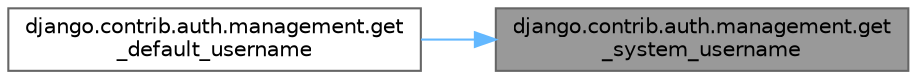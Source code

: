 digraph "django.contrib.auth.management.get_system_username"
{
 // LATEX_PDF_SIZE
  bgcolor="transparent";
  edge [fontname=Helvetica,fontsize=10,labelfontname=Helvetica,labelfontsize=10];
  node [fontname=Helvetica,fontsize=10,shape=box,height=0.2,width=0.4];
  rankdir="RL";
  Node1 [id="Node000001",label="django.contrib.auth.management.get\l_system_username",height=0.2,width=0.4,color="gray40", fillcolor="grey60", style="filled", fontcolor="black",tooltip=" "];
  Node1 -> Node2 [id="edge1_Node000001_Node000002",dir="back",color="steelblue1",style="solid",tooltip=" "];
  Node2 [id="Node000002",label="django.contrib.auth.management.get\l_default_username",height=0.2,width=0.4,color="grey40", fillcolor="white", style="filled",URL="$namespacedjango_1_1contrib_1_1auth_1_1management.html#a28eb5a28b4cbfeb7d68089177f2f47fe",tooltip=" "];
}
